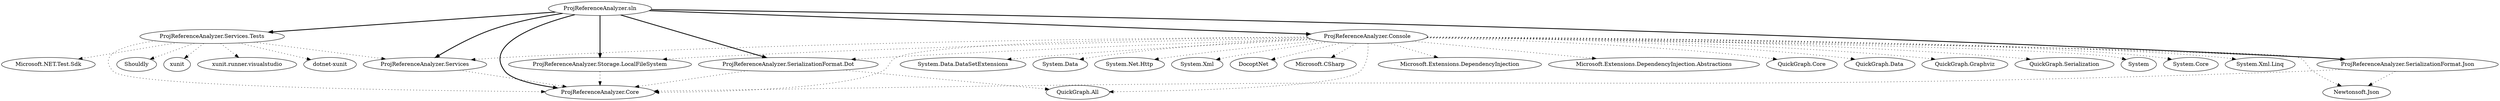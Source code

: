 digraph G {
0 [label="ProjReferenceAnalyzer.sln", image="./SLNFile.png"];
1 [label="ProjReferenceAnalyzer.Console", image="./CSProj.png"];
2 [label="ProjReferenceAnalyzer.Core", image="./CSProj.png"];
3 [label="ProjReferenceAnalyzer.SerializationFormat.Dot", image="./CSProj.png"];
4 [label="ProjReferenceAnalyzer.SerializationFormat.Json", image="./CSProj.png"];
5 [label="ProjReferenceAnalyzer.Services", image="./CSProj.png"];
6 [label="ProjReferenceAnalyzer.Services.Tests", image="./CSProj.png"];
7 [label="ProjReferenceAnalyzer.Storage.LocalFileSystem", image="./CSProj.png"];
8 [label="DocoptNet", image="./NuGet.png"];
9 [label="Microsoft.CSharp", image="./GACFile.png"];
10 [label="Microsoft.Extensions.DependencyInjection", image="./NuGet.png"];
11 [label="Microsoft.Extensions.DependencyInjection.Abstractions", image="./NuGet.png"];
12 [label="Newtonsoft.Json", image="./NuGet.png"];
13 [label="QuickGraph.All", image="./NuGet.png"];
14 [label="QuickGraph.Core", image="./NuGet.png"];
15 [label="QuickGraph.Data", image="./NuGet.png"];
16 [label="QuickGraph.Graphviz", image="./NuGet.png"];
17 [label="QuickGraph.Serialization", image="./NuGet.png"];
18 [label="System", image="./GACFile.png"];
19 [label="System.Core", image="./GACFile.png"];
20 [label="System.Xml.Linq", image="./GACFile.png"];
21 [label="System.Data.DataSetExtensions", image="./GACFile.png"];
22 [label="System.Data", image="./GACFile.png"];
23 [label="System.Net.Http", image="./GACFile.png"];
24 [label="System.Xml", image="./GACFile.png"];
25 [label="Microsoft.NET.Test.Sdk", image="./NuGet.png"];
26 [label="Shouldly", image="./NuGet.png"];
27 [label="xunit", image="./NuGet.png"];
28 [label="xunit.runner.visualstudio", image="./NuGet.png"];
29 [label="dotnet-xunit", image="./NuGet.png"];
0 -> 1 [ style="bold"];
0 -> 2 [ style="bold"];
0 -> 3 [ style="bold"];
0 -> 4 [ style="bold"];
0 -> 5 [ style="bold"];
0 -> 6 [ style="bold"];
0 -> 7 [ style="bold"];
1 -> 2 [ style="dotted"];
1 -> 3 [ style="dotted"];
1 -> 4 [ style="dotted"];
1 -> 5 [ style="dotted"];
1 -> 7 [ style="dotted"];
3 -> 2 [ style="dotted"];
4 -> 2 [ style="dotted"];
5 -> 2 [ style="dotted"];
6 -> 2 [ style="dotted"];
6 -> 5 [ style="dotted"];
7 -> 2 [ style="dotted"];
1 -> 8 [ style="dotted"];
1 -> 9 [ style="dotted"];
1 -> 10 [ style="dotted"];
1 -> 11 [ style="dotted"];
1 -> 12 [ style="dotted"];
1 -> 13 [ style="dotted"];
1 -> 14 [ style="dotted"];
1 -> 15 [ style="dotted"];
1 -> 16 [ style="dotted"];
1 -> 17 [ style="dotted"];
1 -> 18 [ style="dotted"];
1 -> 19 [ style="dotted"];
1 -> 20 [ style="dotted"];
1 -> 21 [ style="dotted"];
1 -> 22 [ style="dotted"];
1 -> 23 [ style="dotted"];
1 -> 24 [ style="dotted"];
3 -> 13 [ style="dotted"];
4 -> 12 [ style="dotted"];
6 -> 25 [ style="dotted"];
6 -> 26 [ style="dotted"];
6 -> 27 [ style="dotted"];
6 -> 28 [ style="dotted"];
6 -> 29 [ style="dotted"];
}